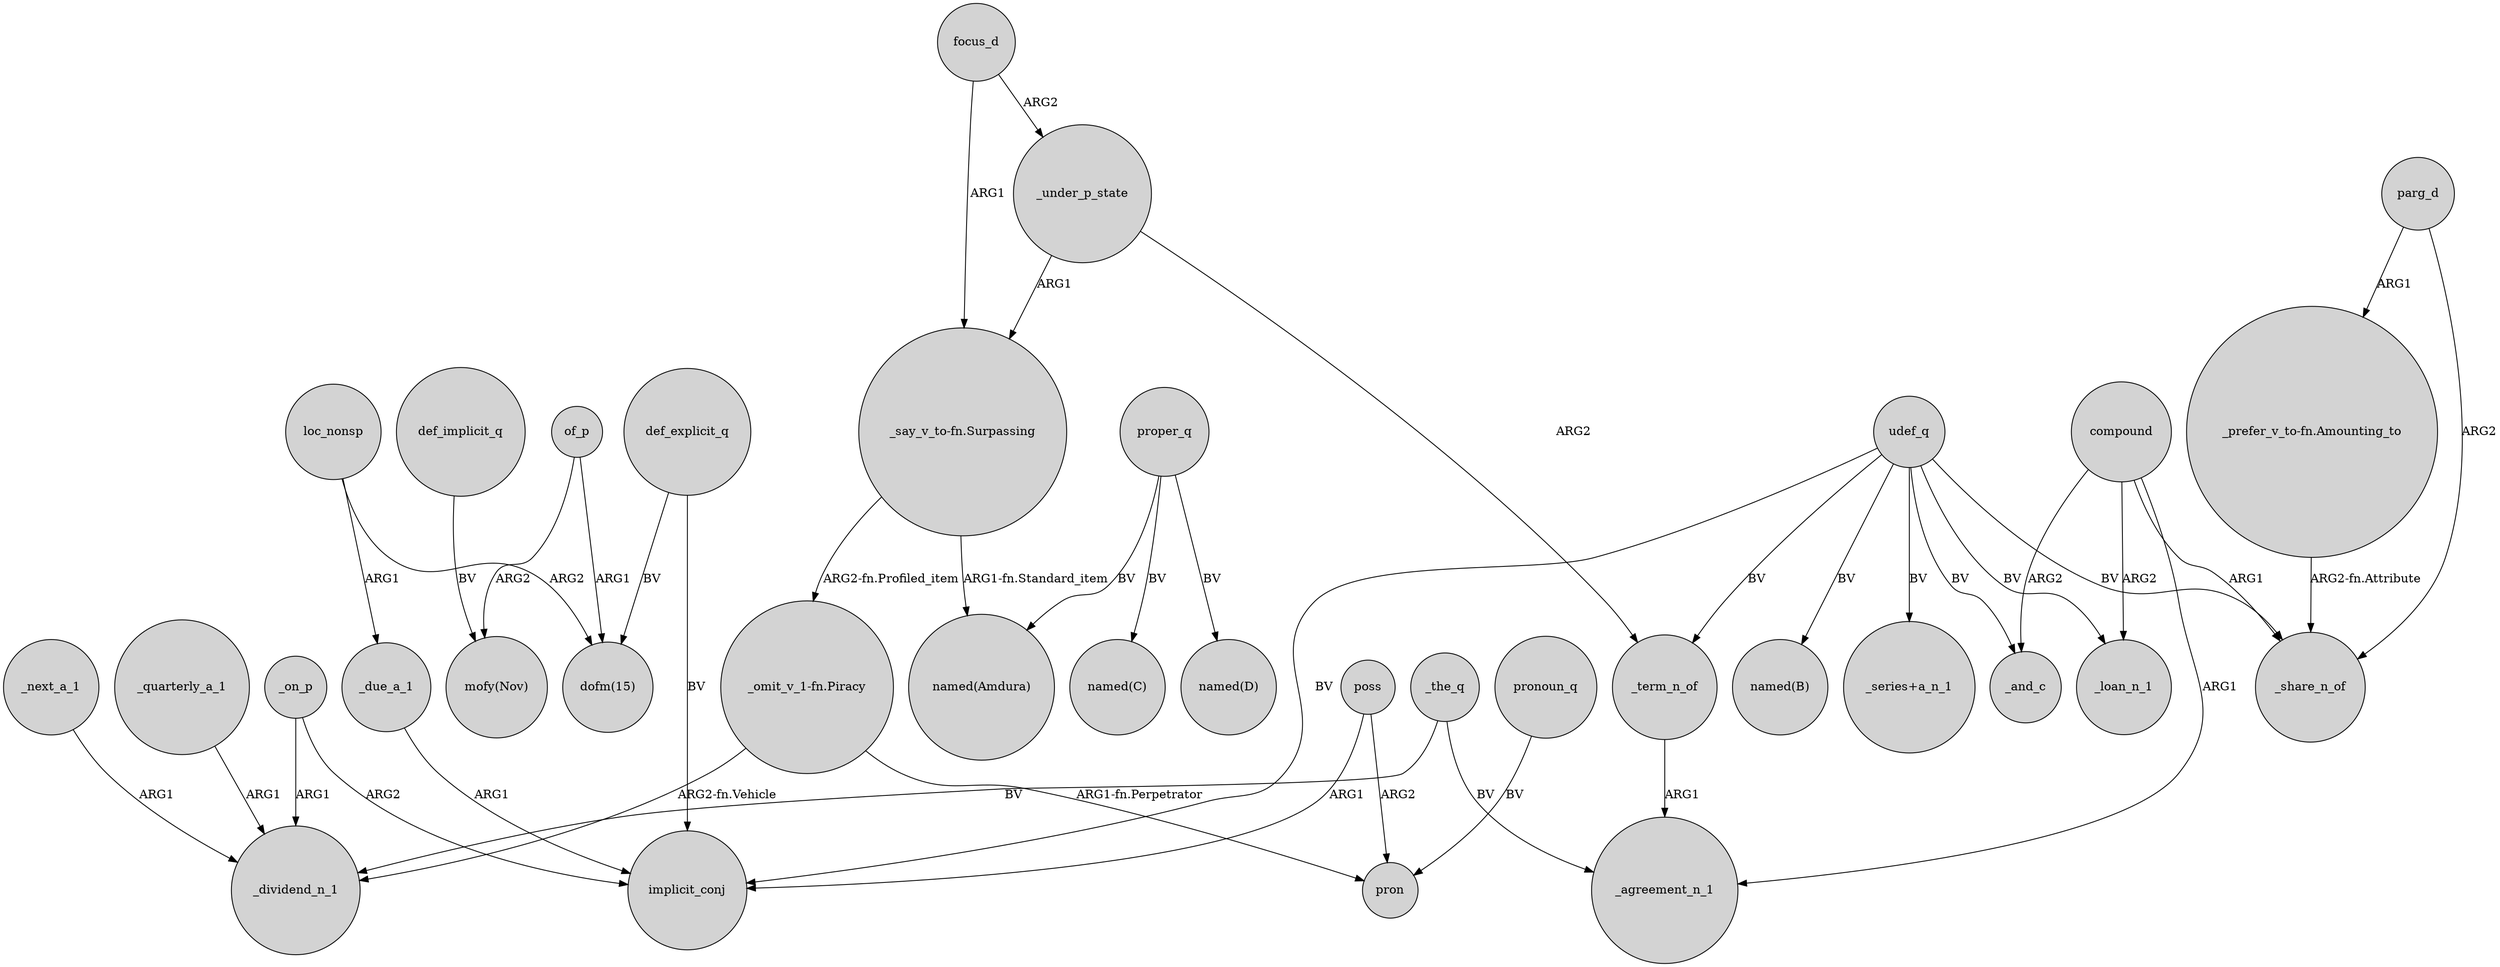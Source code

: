 digraph {
	node [shape=circle style=filled]
	udef_q -> "_series+a_n_1" [label=BV]
	_the_q -> _agreement_n_1 [label=BV]
	udef_q -> _term_n_of [label=BV]
	proper_q -> "named(C)" [label=BV]
	_the_q -> _dividend_n_1 [label=BV]
	proper_q -> "named(Amdura)" [label=BV]
	"_say_v_to-fn.Surpassing" -> "named(Amdura)" [label="ARG1-fn.Standard_item"]
	loc_nonsp -> "dofm(15)" [label=ARG2]
	of_p -> "mofy(Nov)" [label=ARG2]
	poss -> implicit_conj [label=ARG1]
	compound -> _share_n_of [label=ARG1]
	udef_q -> _loan_n_1 [label=BV]
	_next_a_1 -> _dividend_n_1 [label=ARG1]
	"_prefer_v_to-fn.Amounting_to" -> _share_n_of [label="ARG2-fn.Attribute"]
	_under_p_state -> "_say_v_to-fn.Surpassing" [label=ARG1]
	"_omit_v_1-fn.Piracy" -> _dividend_n_1 [label="ARG2-fn.Vehicle"]
	udef_q -> _and_c [label=BV]
	_under_p_state -> _term_n_of [label=ARG2]
	_due_a_1 -> implicit_conj [label=ARG1]
	compound -> _and_c [label=ARG2]
	parg_d -> "_prefer_v_to-fn.Amounting_to" [label=ARG1]
	pronoun_q -> pron [label=BV]
	udef_q -> "named(B)" [label=BV]
	poss -> pron [label=ARG2]
	proper_q -> "named(D)" [label=BV]
	_term_n_of -> _agreement_n_1 [label=ARG1]
	udef_q -> _share_n_of [label=BV]
	_quarterly_a_1 -> _dividend_n_1 [label=ARG1]
	focus_d -> _under_p_state [label=ARG2]
	loc_nonsp -> _due_a_1 [label=ARG1]
	parg_d -> _share_n_of [label=ARG2]
	focus_d -> "_say_v_to-fn.Surpassing" [label=ARG1]
	_on_p -> implicit_conj [label=ARG2]
	of_p -> "dofm(15)" [label=ARG1]
	def_explicit_q -> "dofm(15)" [label=BV]
	def_explicit_q -> implicit_conj [label=BV]
	def_implicit_q -> "mofy(Nov)" [label=BV]
	compound -> _agreement_n_1 [label=ARG1]
	"_say_v_to-fn.Surpassing" -> "_omit_v_1-fn.Piracy" [label="ARG2-fn.Profiled_item"]
	"_omit_v_1-fn.Piracy" -> pron [label="ARG1-fn.Perpetrator"]
	_on_p -> _dividend_n_1 [label=ARG1]
	udef_q -> implicit_conj [label=BV]
	compound -> _loan_n_1 [label=ARG2]
}
